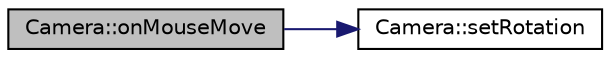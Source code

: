 digraph "Camera::onMouseMove"
{
  edge [fontname="Helvetica",fontsize="10",labelfontname="Helvetica",labelfontsize="10"];
  node [fontname="Helvetica",fontsize="10",shape=record];
  rankdir="LR";
  Node1 [label="Camera::onMouseMove",height=0.2,width=0.4,color="black", fillcolor="grey75", style="filled" fontcolor="black"];
  Node1 -> Node2 [color="midnightblue",fontsize="10",style="solid"];
  Node2 [label="Camera::setRotation",height=0.2,width=0.4,color="black", fillcolor="white", style="filled",URL="$class_camera.html#a3205c652163c9b42ea3f5d0f3b21798f",tooltip="Sets the camera&#39;s rotation to the specified value. "];
}
